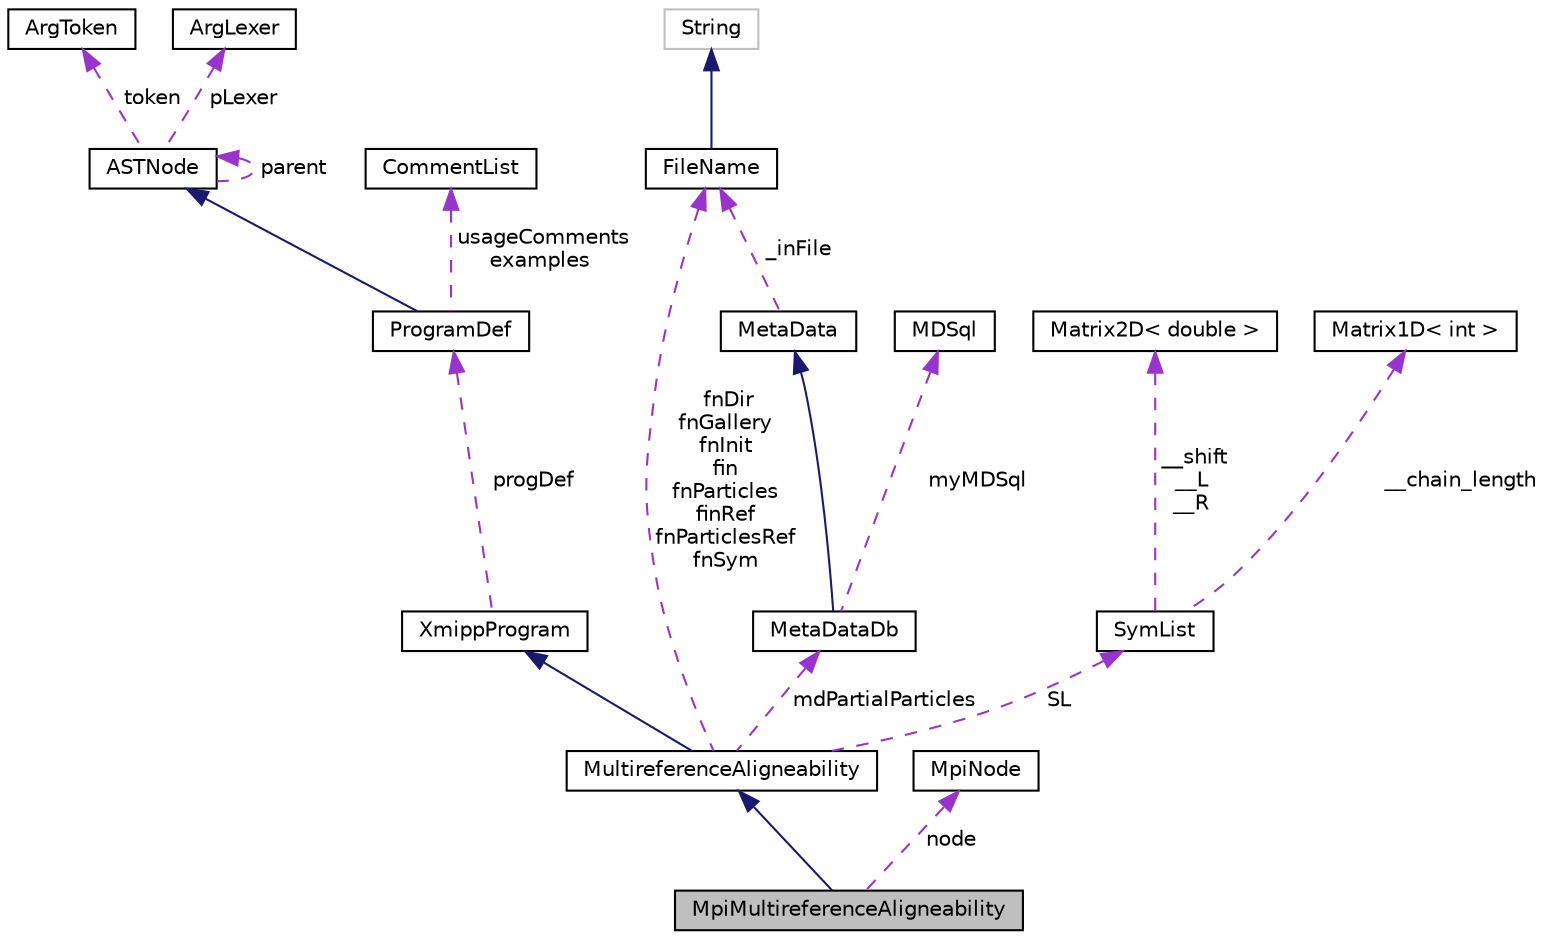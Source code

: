 digraph "MpiMultireferenceAligneability"
{
  edge [fontname="Helvetica",fontsize="10",labelfontname="Helvetica",labelfontsize="10"];
  node [fontname="Helvetica",fontsize="10",shape=record];
  Node3 [label="MpiMultireferenceAligneability",height=0.2,width=0.4,color="black", fillcolor="grey75", style="filled", fontcolor="black"];
  Node4 -> Node3 [dir="back",color="midnightblue",fontsize="10",style="solid",fontname="Helvetica"];
  Node4 [label="MultireferenceAligneability",height=0.2,width=0.4,color="black", fillcolor="white", style="filled",URL="$classMultireferenceAligneability.html"];
  Node5 -> Node4 [dir="back",color="midnightblue",fontsize="10",style="solid",fontname="Helvetica"];
  Node5 [label="XmippProgram",height=0.2,width=0.4,color="black", fillcolor="white", style="filled",URL="$classXmippProgram.html"];
  Node6 -> Node5 [dir="back",color="darkorchid3",fontsize="10",style="dashed",label=" progDef" ,fontname="Helvetica"];
  Node6 [label="ProgramDef",height=0.2,width=0.4,color="black", fillcolor="white", style="filled",URL="$classProgramDef.html"];
  Node7 -> Node6 [dir="back",color="midnightblue",fontsize="10",style="solid",fontname="Helvetica"];
  Node7 [label="ASTNode",height=0.2,width=0.4,color="black", fillcolor="white", style="filled",URL="$classASTNode.html"];
  Node8 -> Node7 [dir="back",color="darkorchid3",fontsize="10",style="dashed",label=" token" ,fontname="Helvetica"];
  Node8 [label="ArgToken",height=0.2,width=0.4,color="black", fillcolor="white", style="filled",URL="$classArgToken.html"];
  Node9 -> Node7 [dir="back",color="darkorchid3",fontsize="10",style="dashed",label=" pLexer" ,fontname="Helvetica"];
  Node9 [label="ArgLexer",height=0.2,width=0.4,color="black", fillcolor="white", style="filled",URL="$classArgLexer.html"];
  Node7 -> Node7 [dir="back",color="darkorchid3",fontsize="10",style="dashed",label=" parent" ,fontname="Helvetica"];
  Node10 -> Node6 [dir="back",color="darkorchid3",fontsize="10",style="dashed",label=" usageComments\nexamples" ,fontname="Helvetica"];
  Node10 [label="CommentList",height=0.2,width=0.4,color="black", fillcolor="white", style="filled",URL="$classCommentList.html"];
  Node11 -> Node4 [dir="back",color="darkorchid3",fontsize="10",style="dashed",label=" mdPartialParticles" ,fontname="Helvetica"];
  Node11 [label="MetaDataDb",height=0.2,width=0.4,color="black", fillcolor="white", style="filled",URL="$classMetaDataDb.html"];
  Node12 -> Node11 [dir="back",color="midnightblue",fontsize="10",style="solid",fontname="Helvetica"];
  Node12 [label="MetaData",height=0.2,width=0.4,color="black", fillcolor="white", style="filled",URL="$classMetaData.html"];
  Node13 -> Node12 [dir="back",color="darkorchid3",fontsize="10",style="dashed",label=" _inFile" ,fontname="Helvetica"];
  Node13 [label="FileName",height=0.2,width=0.4,color="black", fillcolor="white", style="filled",URL="$classFileName.html"];
  Node14 -> Node13 [dir="back",color="midnightblue",fontsize="10",style="solid",fontname="Helvetica"];
  Node14 [label="String",height=0.2,width=0.4,color="grey75", fillcolor="white", style="filled"];
  Node15 -> Node11 [dir="back",color="darkorchid3",fontsize="10",style="dashed",label=" myMDSql" ,fontname="Helvetica"];
  Node15 [label="MDSql",height=0.2,width=0.4,color="black", fillcolor="white", style="filled",URL="$classMDSql.html"];
  Node16 -> Node4 [dir="back",color="darkorchid3",fontsize="10",style="dashed",label=" SL" ,fontname="Helvetica"];
  Node16 [label="SymList",height=0.2,width=0.4,color="black", fillcolor="white", style="filled",URL="$classSymList.html"];
  Node17 -> Node16 [dir="back",color="darkorchid3",fontsize="10",style="dashed",label=" __shift\n__L\n__R" ,fontname="Helvetica"];
  Node17 [label="Matrix2D\< double \>",height=0.2,width=0.4,color="black", fillcolor="white", style="filled",URL="$classMatrix2D.html"];
  Node18 -> Node16 [dir="back",color="darkorchid3",fontsize="10",style="dashed",label=" __chain_length" ,fontname="Helvetica"];
  Node18 [label="Matrix1D\< int \>",height=0.2,width=0.4,color="black", fillcolor="white", style="filled",URL="$classMatrix1D.html"];
  Node13 -> Node4 [dir="back",color="darkorchid3",fontsize="10",style="dashed",label=" fnDir\nfnGallery\nfnInit\nfin\nfnParticles\nfinRef\nfnParticlesRef\nfnSym" ,fontname="Helvetica"];
  Node19 -> Node3 [dir="back",color="darkorchid3",fontsize="10",style="dashed",label=" node" ,fontname="Helvetica"];
  Node19 [label="MpiNode",height=0.2,width=0.4,color="black", fillcolor="white", style="filled",URL="$classMpiNode.html"];
}

